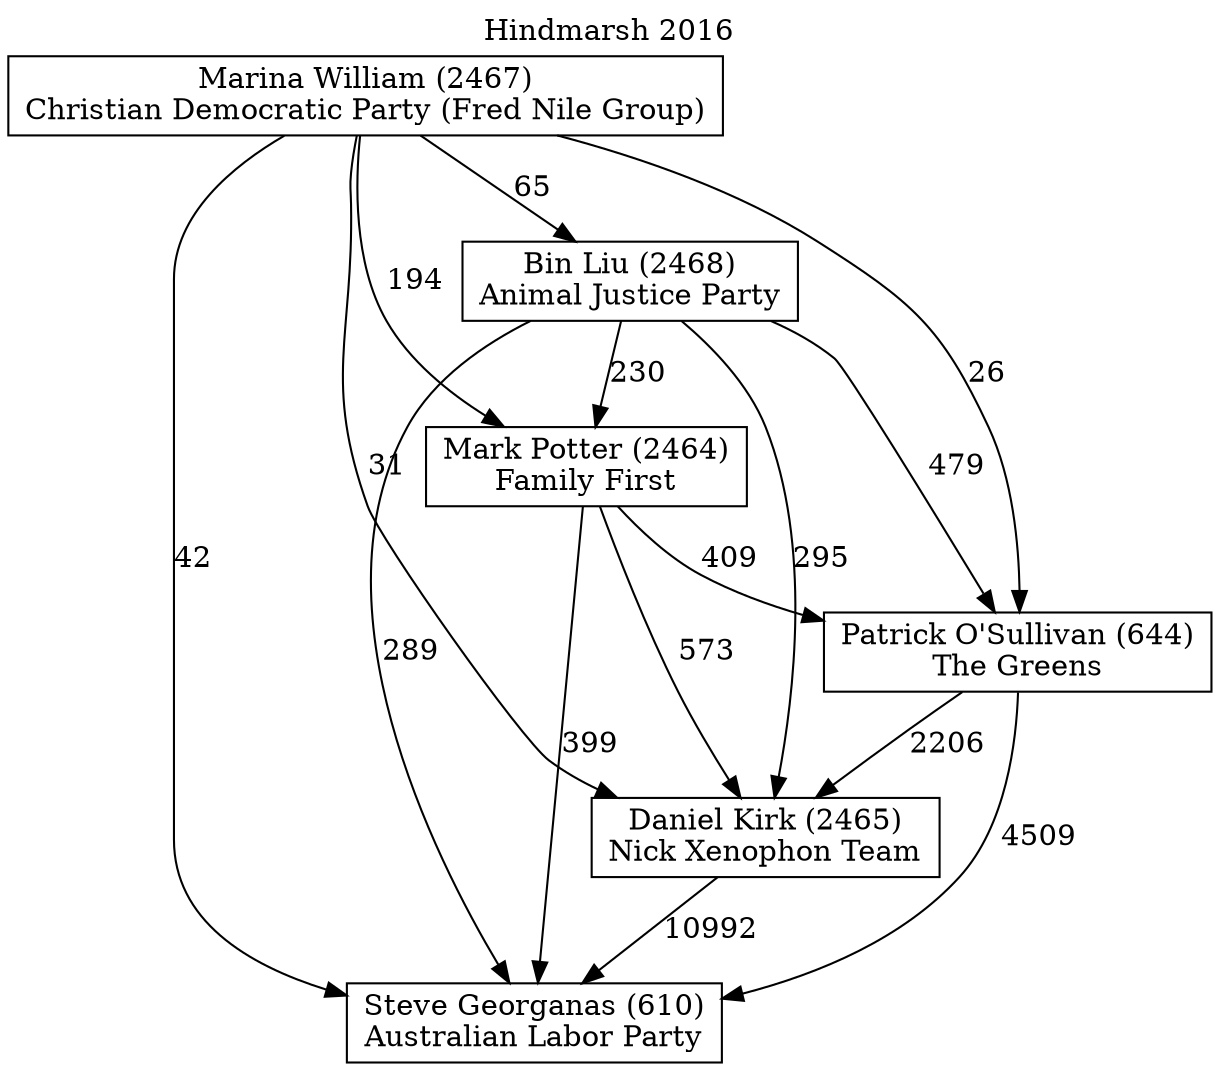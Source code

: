 // House preference flow
digraph "Steve Georganas (610)_Hindmarsh_2016" {
	graph [label="Hindmarsh 2016" labelloc=t mclimit=10]
	node [shape=box]
	"Steve Georganas (610)" [label="Steve Georganas (610)
Australian Labor Party"]
	"Daniel Kirk (2465)" [label="Daniel Kirk (2465)
Nick Xenophon Team"]
	"Bin Liu (2468)" [label="Bin Liu (2468)
Animal Justice Party"]
	"Mark Potter (2464)" [label="Mark Potter (2464)
Family First"]
	"Patrick O'Sullivan (644)" [label="Patrick O'Sullivan (644)
The Greens"]
	"Marina William (2467)" [label="Marina William (2467)
Christian Democratic Party (Fred Nile Group)"]
	"Bin Liu (2468)" -> "Patrick O'Sullivan (644)" [label=479]
	"Mark Potter (2464)" -> "Patrick O'Sullivan (644)" [label=409]
	"Marina William (2467)" -> "Mark Potter (2464)" [label=194]
	"Marina William (2467)" -> "Steve Georganas (610)" [label=42]
	"Bin Liu (2468)" -> "Steve Georganas (610)" [label=289]
	"Marina William (2467)" -> "Patrick O'Sullivan (644)" [label=26]
	"Patrick O'Sullivan (644)" -> "Daniel Kirk (2465)" [label=2206]
	"Marina William (2467)" -> "Daniel Kirk (2465)" [label=31]
	"Mark Potter (2464)" -> "Steve Georganas (610)" [label=399]
	"Bin Liu (2468)" -> "Mark Potter (2464)" [label=230]
	"Mark Potter (2464)" -> "Daniel Kirk (2465)" [label=573]
	"Daniel Kirk (2465)" -> "Steve Georganas (610)" [label=10992]
	"Patrick O'Sullivan (644)" -> "Steve Georganas (610)" [label=4509]
	"Bin Liu (2468)" -> "Daniel Kirk (2465)" [label=295]
	"Marina William (2467)" -> "Bin Liu (2468)" [label=65]
}
